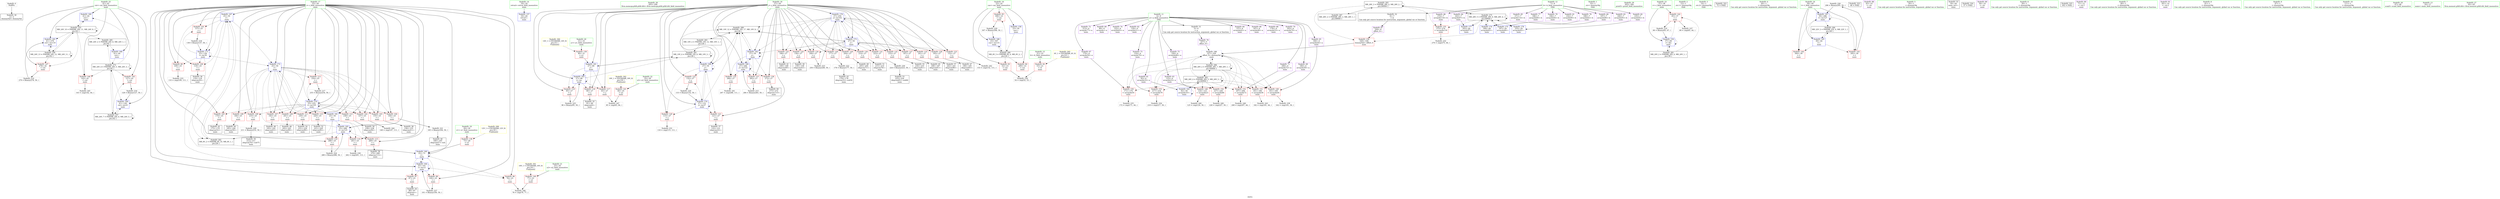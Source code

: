 digraph "SVFG" {
	label="SVFG";

	Node0x5625cf519aa0 [shape=record,color=grey,label="{NodeID: 0\nNullPtr}"];
	Node0x5625cf519aa0 -> Node0x5625cf51b220[style=solid];
	Node0x5625cf545cb0 [shape=record,color=blue,label="{NodeID: 180\n41\<--44\ncnt\<--\nmain\n}"];
	Node0x5625cf545cb0 -> Node0x5625cf556b40[style=dashed];
	Node0x5625cf53dc70 [shape=record,color=red,label="{NodeID: 97\n87\<--25\n\<--i\nmain\n}"];
	Node0x5625cf53dc70 -> Node0x5625cf519d70[style=solid];
	Node0x5625cf51a620 [shape=record,color=green,label="{NodeID: 14\n19\<--20\nretval\<--retval_field_insensitive\nmain\n}"];
	Node0x5625cf51a620 -> Node0x5625cf544a00[style=solid];
	Node0x5625cf51c0f0 [shape=record,color=red,label="{NodeID: 111\n230\<--25\n\<--i\nmain\n}"];
	Node0x5625cf51c0f0 -> Node0x5625cf53e620[style=solid];
	Node0x5625cf51b020 [shape=record,color=green,label="{NodeID: 28\n293\<--294\nllvm.memcpy.p0i8.p0i8.i64\<--llvm.memcpy.p0i8.p0i8.i64_field_insensitive\n}"];
	Node0x5625cf543000 [shape=record,color=red,label="{NodeID: 125\n168\<--27\n\<--j\nmain\n}"];
	Node0x5625cf543000 -> Node0x5625cf51a320[style=solid];
	Node0x5625cf51b7c0 [shape=record,color=black,label="{NodeID: 42\n175\<--174\nidxprom52\<--\nmain\n}"];
	Node0x5625cf549350 [shape=record,color=grey,label="{NodeID: 222\n178 = Binary(177, 50, )\n}"];
	Node0x5625cf549350 -> Node0x5625cf51b890[style=solid];
	Node0x5625cf543b60 [shape=record,color=red,label="{NodeID: 139\n80\<--31\n\<--y1\nmain\n}"];
	Node0x5625cf543b60 -> Node0x5625cf544d40[style=solid];
	Node0x5625cf53e7c0 [shape=record,color=black,label="{NodeID: 56\n239\<--238\nidxprom94\<--\nmain\n}"];
	Node0x5625cf54a850 [shape=record,color=grey,label="{NodeID: 236\n54 = cmp(52, 53, )\n}"];
	Node0x5625cf5446c0 [shape=record,color=red,label="{NodeID: 153\n217\<--216\n\<--arrayidx79\nmain\n}"];
	Node0x5625cf5446c0 -> Node0x5625cf54a550[style=solid];
	Node0x5625cf53f320 [shape=record,color=purple,label="{NodeID: 70\n203\<--4\narrayidx70\<--a\nmain\n}"];
	Node0x5625cf545220 [shape=record,color=blue,label="{NodeID: 167\n25\<--50\ni\<--\nmain\n}"];
	Node0x5625cf545220 -> Node0x5625cf53de10[style=dashed];
	Node0x5625cf545220 -> Node0x5625cf53dee0[style=dashed];
	Node0x5625cf545220 -> Node0x5625cf53dfb0[style=dashed];
	Node0x5625cf545220 -> Node0x5625cf545560[style=dashed];
	Node0x5625cf545220 -> Node0x5625cf545630[style=dashed];
	Node0x5625cf545220 -> Node0x5625cf55f640[style=dashed];
	Node0x5625cf53fe80 [shape=record,color=purple,label="{NodeID: 84\n243\<--7\narrayidx97\<--b\nmain\n}"];
	Node0x5625cf53fe80 -> Node0x5625cf545a40[style=solid];
	Node0x5625cf51a9c0 [shape=record,color=green,label="{NodeID: 1\n10\<--1\n.str\<--dummyObj\nGlob }"];
	Node0x5625cf545d80 [shape=record,color=blue,label="{NodeID: 181\n25\<--50\ni\<--\nmain\n}"];
	Node0x5625cf545d80 -> Node0x5625cf51c360[style=dashed];
	Node0x5625cf545d80 -> Node0x5625cf542860[style=dashed];
	Node0x5625cf545d80 -> Node0x5625cf5428f0[style=dashed];
	Node0x5625cf545d80 -> Node0x5625cf545630[style=dashed];
	Node0x5625cf545d80 -> Node0x5625cf5460c0[style=dashed];
	Node0x5625cf545d80 -> Node0x5625cf55f640[style=dashed];
	Node0x5625cf53dd40 [shape=record,color=red,label="{NodeID: 98\n100\<--25\n\<--i\nmain\n}"];
	Node0x5625cf53dd40 -> Node0x5625cf549ad0[style=solid];
	Node0x5625cf516350 [shape=record,color=green,label="{NodeID: 15\n21\<--22\ntt\<--tt_field_insensitive\nmain\n}"];
	Node0x5625cf516350 -> Node0x5625cf540500[style=solid];
	Node0x5625cf51c1c0 [shape=record,color=red,label="{NodeID: 112\n238\<--25\n\<--i\nmain\n}"];
	Node0x5625cf51c1c0 -> Node0x5625cf53e7c0[style=solid];
	Node0x5625cf51b120 [shape=record,color=green,label="{NodeID: 29\n303\<--304\nprintf\<--printf_field_insensitive\n}"];
	Node0x5625cf5430d0 [shape=record,color=red,label="{NodeID: 126\n177\<--27\n\<--j\nmain\n}"];
	Node0x5625cf5430d0 -> Node0x5625cf549350[style=solid];
	Node0x5625cf51b890 [shape=record,color=black,label="{NodeID: 43\n179\<--178\nidxprom55\<--sub54\nmain\n}"];
	Node0x5625cf5494d0 [shape=record,color=grey,label="{NodeID: 223\n250 = Binary(249, 50, )\n}"];
	Node0x5625cf5494d0 -> Node0x5625cf545b10[style=solid];
	Node0x5625cf543c30 [shape=record,color=red,label="{NodeID: 140\n77\<--33\n\<--x2\nmain\n}"];
	Node0x5625cf543c30 -> Node0x5625cf541a10[style=solid];
	Node0x5625cf53e890 [shape=record,color=black,label="{NodeID: 57\n242\<--241\nidxprom96\<--\nmain\n}"];
	Node0x5625cf54a9d0 [shape=record,color=grey,label="{NodeID: 237\n69 = cmp(65, 44, )\n}"];
	Node0x5625cf544790 [shape=record,color=red,label="{NodeID: 154\n227\<--226\n\<--arrayidx86\nmain\n}"];
	Node0x5625cf544790 -> Node0x5625cf541e90[style=solid];
	Node0x5625cf53f3f0 [shape=record,color=purple,label="{NodeID: 71\n206\<--4\narrayidx72\<--a\nmain\n}"];
	Node0x5625cf53f3f0 -> Node0x5625cf5445f0[style=solid];
	Node0x5625cf5452f0 [shape=record,color=blue,label="{NodeID: 168\n27\<--50\nj\<--\nmain\n}"];
	Node0x5625cf5452f0 -> Node0x5625cf542bf0[style=dashed];
	Node0x5625cf5452f0 -> Node0x5625cf542cc0[style=dashed];
	Node0x5625cf5452f0 -> Node0x5625cf542d90[style=dashed];
	Node0x5625cf5452f0 -> Node0x5625cf5452f0[style=dashed];
	Node0x5625cf5452f0 -> Node0x5625cf545490[style=dashed];
	Node0x5625cf5452f0 -> Node0x5625cf561940[style=dashed];
	Node0x5625cf53ff50 [shape=record,color=purple,label="{NodeID: 85\n271\<--7\narrayidx114\<--b\nmain\n}"];
	Node0x5625cf51aa50 [shape=record,color=green,label="{NodeID: 2\n12\<--1\n.str.1\<--dummyObj\nGlob }"];
	Node0x5625cf545e50 [shape=record,color=blue,label="{NodeID: 182\n27\<--50\nj\<--\nmain\n}"];
	Node0x5625cf545e50 -> Node0x5625cf543820[style=dashed];
	Node0x5625cf545e50 -> Node0x5625cf5438f0[style=dashed];
	Node0x5625cf545e50 -> Node0x5625cf5439c0[style=dashed];
	Node0x5625cf545e50 -> Node0x5625cf545e50[style=dashed];
	Node0x5625cf545e50 -> Node0x5625cf545ff0[style=dashed];
	Node0x5625cf545e50 -> Node0x5625cf561940[style=dashed];
	Node0x5625cf53de10 [shape=record,color=red,label="{NodeID: 99\n109\<--25\n\<--i\nmain\n}"];
	Node0x5625cf53de10 -> Node0x5625cf54a3d0[style=solid];
	Node0x5625cf516420 [shape=record,color=green,label="{NodeID: 16\n23\<--24\ncas\<--cas_field_insensitive\nmain\n}"];
	Node0x5625cf516420 -> Node0x5625cf5405d0[style=solid];
	Node0x5625cf516420 -> Node0x5625cf5406a0[style=solid];
	Node0x5625cf516420 -> Node0x5625cf540770[style=solid];
	Node0x5625cf516420 -> Node0x5625cf544ad0[style=solid];
	Node0x5625cf516420 -> Node0x5625cf546330[style=solid];
	Node0x5625cf51c290 [shape=record,color=red,label="{NodeID: 113\n254\<--25\n\<--i\nmain\n}"];
	Node0x5625cf51c290 -> Node0x5625cf548bd0[style=solid];
	Node0x5625cf51b220 [shape=record,color=black,label="{NodeID: 30\n2\<--3\ndummyVal\<--dummyVal\n}"];
	Node0x5625cf562d40 [shape=record,color=black,label="{NodeID: 293\nMR_28V_3 = PHI(MR_28V_4, MR_28V_2, )\npts\{90000 \}\n}"];
	Node0x5625cf562d40 -> Node0x5625cf544860[style=dashed];
	Node0x5625cf562d40 -> Node0x5625cf544930[style=dashed];
	Node0x5625cf562d40 -> Node0x5625cf55d340[style=dashed];
	Node0x5625cf562d40 -> Node0x5625cf560f40[style=dashed];
	Node0x5625cf562d40 -> Node0x5625cf562d40[style=dashed];
	Node0x5625cf5431a0 [shape=record,color=red,label="{NodeID: 127\n187\<--27\n\<--j\nmain\n}"];
	Node0x5625cf5431a0 -> Node0x5625cf51ba30[style=solid];
	Node0x5625cf51b960 [shape=record,color=black,label="{NodeID: 44\n185\<--184\nidxprom59\<--\nmain\n}"];
	Node0x5625cf549650 [shape=record,color=grey,label="{NodeID: 224\n289 = Binary(288, 50, )\n}"];
	Node0x5625cf549650 -> Node0x5625cf5460c0[style=solid];
	Node0x5625cf543d00 [shape=record,color=red,label="{NodeID: 141\n84\<--35\n\<--y2\nmain\n}"];
	Node0x5625cf543d00 -> Node0x5625cf541b90[style=solid];
	Node0x5625cf53e960 [shape=record,color=black,label="{NodeID: 58\n270\<--269\nidxprom113\<--\nmain\n}"];
	Node0x5625cf54ab50 [shape=record,color=grey,label="{NodeID: 238\n262 = cmp(261, 111, )\n}"];
	Node0x5625cf544860 [shape=record,color=red,label="{NodeID: 155\n275\<--274\n\<--arrayidx116\nmain\n}"];
	Node0x5625cf544860 -> Node0x5625cf54a250[style=solid];
	Node0x5625cf53f4c0 [shape=record,color=purple,label="{NodeID: 72\n213\<--4\narrayidx77\<--a\nmain\n}"];
	Node0x5625cf5453c0 [shape=record,color=blue,label="{NodeID: 169\n41\<--128\ncnt\<--inc25\nmain\n}"];
	Node0x5625cf5453c0 -> Node0x5625cf557540[style=dashed];
	Node0x5625cf540020 [shape=record,color=purple,label="{NodeID: 86\n274\<--7\narrayidx116\<--b\nmain\n}"];
	Node0x5625cf540020 -> Node0x5625cf544860[style=solid];
	Node0x5625cf53d860 [shape=record,color=green,label="{NodeID: 3\n14\<--1\n.str.2\<--dummyObj\nGlob }"];
	Node0x5625cf545f20 [shape=record,color=blue,label="{NodeID: 183\n41\<--279\ncnt\<--inc119\nmain\n}"];
	Node0x5625cf545f20 -> Node0x5625cf557040[style=dashed];
	Node0x5625cf53dee0 [shape=record,color=red,label="{NodeID: 100\n118\<--25\n\<--i\nmain\n}"];
	Node0x5625cf53dee0 -> Node0x5625cf519f10[style=solid];
	Node0x5625cf5164f0 [shape=record,color=green,label="{NodeID: 17\n25\<--26\ni\<--i_field_insensitive\nmain\n}"];
	Node0x5625cf5164f0 -> Node0x5625cf53dba0[style=solid];
	Node0x5625cf5164f0 -> Node0x5625cf53dc70[style=solid];
	Node0x5625cf5164f0 -> Node0x5625cf53dd40[style=solid];
	Node0x5625cf5164f0 -> Node0x5625cf53de10[style=solid];
	Node0x5625cf5164f0 -> Node0x5625cf53dee0[style=solid];
	Node0x5625cf5164f0 -> Node0x5625cf53dfb0[style=solid];
	Node0x5625cf5164f0 -> Node0x5625cf53e080[style=solid];
	Node0x5625cf5164f0 -> Node0x5625cf53e150[style=solid];
	Node0x5625cf5164f0 -> Node0x5625cf53e220[style=solid];
	Node0x5625cf5164f0 -> Node0x5625cf53e2f0[style=solid];
	Node0x5625cf5164f0 -> Node0x5625cf51bce0[style=solid];
	Node0x5625cf5164f0 -> Node0x5625cf51bdb0[style=solid];
	Node0x5625cf5164f0 -> Node0x5625cf51be80[style=solid];
	Node0x5625cf5164f0 -> Node0x5625cf51bf50[style=solid];
	Node0x5625cf5164f0 -> Node0x5625cf51c020[style=solid];
	Node0x5625cf5164f0 -> Node0x5625cf51c0f0[style=solid];
	Node0x5625cf5164f0 -> Node0x5625cf51c1c0[style=solid];
	Node0x5625cf5164f0 -> Node0x5625cf51c290[style=solid];
	Node0x5625cf5164f0 -> Node0x5625cf51c360[style=solid];
	Node0x5625cf5164f0 -> Node0x5625cf542860[style=solid];
	Node0x5625cf5164f0 -> Node0x5625cf5428f0[style=solid];
	Node0x5625cf5164f0 -> Node0x5625cf544c70[style=solid];
	Node0x5625cf5164f0 -> Node0x5625cf544fb0[style=solid];
	Node0x5625cf5164f0 -> Node0x5625cf545220[style=solid];
	Node0x5625cf5164f0 -> Node0x5625cf545560[style=solid];
	Node0x5625cf5164f0 -> Node0x5625cf545630[style=solid];
	Node0x5625cf5164f0 -> Node0x5625cf545be0[style=solid];
	Node0x5625cf5164f0 -> Node0x5625cf545d80[style=solid];
	Node0x5625cf5164f0 -> Node0x5625cf5460c0[style=solid];
	Node0x5625cf55ec40 [shape=record,color=black,label="{NodeID: 280\nMR_6V_3 = PHI(MR_6V_4, MR_6V_2, )\npts\{24 \}\n}"];
	Node0x5625cf55ec40 -> Node0x5625cf5405d0[style=dashed];
	Node0x5625cf55ec40 -> Node0x5625cf5406a0[style=dashed];
	Node0x5625cf55ec40 -> Node0x5625cf540770[style=dashed];
	Node0x5625cf55ec40 -> Node0x5625cf546330[style=dashed];
	Node0x5625cf51c360 [shape=record,color=red,label="{NodeID: 114\n261\<--25\n\<--i\nmain\n}"];
	Node0x5625cf51c360 -> Node0x5625cf54ab50[style=solid];
	Node0x5625cf51b320 [shape=record,color=black,label="{NodeID: 31\n5\<--4\n\<--a\nCan only get source location for instruction, argument, global var or function.}"];
	Node0x5625cf51b320 -> Node0x5625cf53f800[style=solid];
	Node0x5625cf543270 [shape=record,color=red,label="{NodeID: 128\n195\<--27\n\<--j\nmain\n}"];
	Node0x5625cf543270 -> Node0x5625cf51bbd0[style=solid];
	Node0x5625cf51ba30 [shape=record,color=black,label="{NodeID: 45\n188\<--187\nidxprom61\<--\nmain\n}"];
	Node0x5625cf5497d0 [shape=record,color=grey,label="{NodeID: 225\n96 = Binary(95, 50, )\n}"];
	Node0x5625cf5497d0 -> Node0x5625cf544ee0[style=solid];
	Node0x5625cf543dd0 [shape=record,color=red,label="{NodeID: 142\n65\<--37\n\<--r\nmain\n}"];
	Node0x5625cf543dd0 -> Node0x5625cf548ed0[style=solid];
	Node0x5625cf543dd0 -> Node0x5625cf54a9d0[style=solid];
	Node0x5625cf53ea30 [shape=record,color=black,label="{NodeID: 59\n273\<--272\nidxprom115\<--\nmain\n}"];
	Node0x5625cf574580 [shape=record,color=black,label="{NodeID: 322\n72 = PHI()\n}"];
	Node0x5625cf54acd0 [shape=record,color=grey,label="{NodeID: 239\n162 = cmp(161, 50, )\n}"];
	Node0x5625cf544930 [shape=record,color=red,label="{NodeID: 156\n329\<--328\ndummyVal\<--offset_0\nmain\n}"];
	Node0x5625cf544930 -> Node0x5625cf546190[style=solid];
	Node0x5625cf53f590 [shape=record,color=purple,label="{NodeID: 73\n216\<--4\narrayidx79\<--a\nmain\n}"];
	Node0x5625cf53f590 -> Node0x5625cf5446c0[style=solid];
	Node0x5625cf545490 [shape=record,color=blue,label="{NodeID: 170\n27\<--133\nj\<--inc27\nmain\n}"];
	Node0x5625cf545490 -> Node0x5625cf542bf0[style=dashed];
	Node0x5625cf545490 -> Node0x5625cf542cc0[style=dashed];
	Node0x5625cf545490 -> Node0x5625cf542d90[style=dashed];
	Node0x5625cf545490 -> Node0x5625cf5452f0[style=dashed];
	Node0x5625cf545490 -> Node0x5625cf545490[style=dashed];
	Node0x5625cf545490 -> Node0x5625cf561940[style=dashed];
	Node0x5625cf5400f0 [shape=record,color=purple,label="{NodeID: 87\n328\<--8\noffset_0\<--\n}"];
	Node0x5625cf5400f0 -> Node0x5625cf544930[style=solid];
	Node0x5625cf53d8f0 [shape=record,color=green,label="{NodeID: 4\n44\<--1\n\<--dummyObj\nCan only get source location for instruction, argument, global var or function.}"];
	Node0x5625cf545ff0 [shape=record,color=blue,label="{NodeID: 184\n27\<--284\nj\<--inc122\nmain\n}"];
	Node0x5625cf545ff0 -> Node0x5625cf543820[style=dashed];
	Node0x5625cf545ff0 -> Node0x5625cf5438f0[style=dashed];
	Node0x5625cf545ff0 -> Node0x5625cf5439c0[style=dashed];
	Node0x5625cf545ff0 -> Node0x5625cf545e50[style=dashed];
	Node0x5625cf545ff0 -> Node0x5625cf545ff0[style=dashed];
	Node0x5625cf545ff0 -> Node0x5625cf561940[style=dashed];
	Node0x5625cf53dfb0 [shape=record,color=red,label="{NodeID: 101\n137\<--25\n\<--i\nmain\n}"];
	Node0x5625cf53dfb0 -> Node0x5625cf548d50[style=solid];
	Node0x5625cf519320 [shape=record,color=green,label="{NodeID: 18\n27\<--28\nj\<--j_field_insensitive\nmain\n}"];
	Node0x5625cf519320 -> Node0x5625cf542980[style=solid];
	Node0x5625cf519320 -> Node0x5625cf542a50[style=solid];
	Node0x5625cf519320 -> Node0x5625cf542b20[style=solid];
	Node0x5625cf519320 -> Node0x5625cf542bf0[style=solid];
	Node0x5625cf519320 -> Node0x5625cf542cc0[style=solid];
	Node0x5625cf519320 -> Node0x5625cf542d90[style=solid];
	Node0x5625cf519320 -> Node0x5625cf542e60[style=solid];
	Node0x5625cf519320 -> Node0x5625cf542f30[style=solid];
	Node0x5625cf519320 -> Node0x5625cf543000[style=solid];
	Node0x5625cf519320 -> Node0x5625cf5430d0[style=solid];
	Node0x5625cf519320 -> Node0x5625cf5431a0[style=solid];
	Node0x5625cf519320 -> Node0x5625cf543270[style=solid];
	Node0x5625cf519320 -> Node0x5625cf543340[style=solid];
	Node0x5625cf519320 -> Node0x5625cf543410[style=solid];
	Node0x5625cf519320 -> Node0x5625cf5434e0[style=solid];
	Node0x5625cf519320 -> Node0x5625cf5435b0[style=solid];
	Node0x5625cf519320 -> Node0x5625cf543680[style=solid];
	Node0x5625cf519320 -> Node0x5625cf543750[style=solid];
	Node0x5625cf519320 -> Node0x5625cf543820[style=solid];
	Node0x5625cf519320 -> Node0x5625cf5438f0[style=solid];
	Node0x5625cf519320 -> Node0x5625cf5439c0[style=solid];
	Node0x5625cf519320 -> Node0x5625cf544d40[style=solid];
	Node0x5625cf519320 -> Node0x5625cf544ee0[style=solid];
	Node0x5625cf519320 -> Node0x5625cf5452f0[style=solid];
	Node0x5625cf519320 -> Node0x5625cf545490[style=solid];
	Node0x5625cf519320 -> Node0x5625cf545700[style=solid];
	Node0x5625cf519320 -> Node0x5625cf545b10[style=solid];
	Node0x5625cf519320 -> Node0x5625cf545e50[style=solid];
	Node0x5625cf519320 -> Node0x5625cf545ff0[style=solid];
	Node0x5625cf55f140 [shape=record,color=black,label="{NodeID: 281\nMR_20V_2 = PHI(MR_20V_4, MR_20V_1, )\npts\{38 \}\n}"];
	Node0x5625cf55f140 -> Node0x5625cf543dd0[style=dashed];
	Node0x5625cf55f140 -> Node0x5625cf544ba0[style=dashed];
	Node0x5625cf542860 [shape=record,color=red,label="{NodeID: 115\n269\<--25\n\<--i\nmain\n}"];
	Node0x5625cf542860 -> Node0x5625cf53e960[style=solid];
	Node0x5625cf519ba0 [shape=record,color=black,label="{NodeID: 32\n8\<--7\n\<--b\nCan only get source location for instruction, argument, global var or function.}"];
	Node0x5625cf519ba0 -> Node0x5625cf5400f0[style=solid];
	Node0x5625cf563d60 [shape=record,color=yellow,style=double,label="{NodeID: 295\n4V_1 = ENCHI(MR_4V_0)\npts\{22 \}\nFun[main]}"];
	Node0x5625cf563d60 -> Node0x5625cf540500[style=dashed];
	Node0x5625cf543340 [shape=record,color=red,label="{NodeID: 129\n204\<--27\n\<--j\nmain\n}"];
	Node0x5625cf543340 -> Node0x5625cf51c580[style=solid];
	Node0x5625cf51bb00 [shape=record,color=black,label="{NodeID: 46\n193\<--192\nidxprom63\<--\nmain\n}"];
	Node0x5625cf549950 [shape=record,color=grey,label="{NodeID: 226\n296 = Binary(295, 50, )\n}"];
	Node0x5625cf549950 -> Node0x5625cf546260[style=solid];
	Node0x5625cf543ea0 [shape=record,color=red,label="{NodeID: 143\n295\<--39\n\<--t\nmain\n}"];
	Node0x5625cf543ea0 -> Node0x5625cf549950[style=solid];
	Node0x5625cf53eb00 [shape=record,color=purple,label="{NodeID: 60\n89\<--4\narrayidx\<--a\nmain\n}"];
	Node0x5625cf573f70 [shape=record,color=black,label="{NodeID: 323\n46 = PHI()\n}"];
	Node0x5625cf54ae50 [shape=record,color=grey,label="{NodeID: 240\n125 = cmp(124, 50, )\n}"];
	Node0x5625cf544a00 [shape=record,color=blue,label="{NodeID: 157\n19\<--44\nretval\<--\nmain\n}"];
	Node0x5625cf53f660 [shape=record,color=purple,label="{NodeID: 74\n222\<--4\narrayidx83\<--a\nmain\n}"];
	Node0x5625cf545560 [shape=record,color=blue,label="{NodeID: 171\n25\<--138\ni\<--inc30\nmain\n}"];
	Node0x5625cf545560 -> Node0x5625cf53de10[style=dashed];
	Node0x5625cf545560 -> Node0x5625cf53dee0[style=dashed];
	Node0x5625cf545560 -> Node0x5625cf53dfb0[style=dashed];
	Node0x5625cf545560 -> Node0x5625cf545560[style=dashed];
	Node0x5625cf545560 -> Node0x5625cf545630[style=dashed];
	Node0x5625cf545560 -> Node0x5625cf55f640[style=dashed];
	Node0x5625cf5401c0 [shape=record,color=purple,label="{NodeID: 88\n45\<--10\n\<--.str\nmain\n}"];
	Node0x5625cf519120 [shape=record,color=green,label="{NodeID: 5\n50\<--1\n\<--dummyObj\nCan only get source location for instruction, argument, global var or function.}"];
	Node0x5625cf5460c0 [shape=record,color=blue,label="{NodeID: 185\n25\<--289\ni\<--inc125\nmain\n}"];
	Node0x5625cf5460c0 -> Node0x5625cf51c360[style=dashed];
	Node0x5625cf5460c0 -> Node0x5625cf542860[style=dashed];
	Node0x5625cf5460c0 -> Node0x5625cf5428f0[style=dashed];
	Node0x5625cf5460c0 -> Node0x5625cf545630[style=dashed];
	Node0x5625cf5460c0 -> Node0x5625cf5460c0[style=dashed];
	Node0x5625cf5460c0 -> Node0x5625cf55f640[style=dashed];
	Node0x5625cf53e080 [shape=record,color=red,label="{NodeID: 102\n147\<--25\n\<--i\nmain\n}"];
	Node0x5625cf53e080 -> Node0x5625cf54b450[style=solid];
	Node0x5625cf5193f0 [shape=record,color=green,label="{NodeID: 19\n29\<--30\nx1\<--x1_field_insensitive\nmain\n}"];
	Node0x5625cf5193f0 -> Node0x5625cf543a90[style=solid];
	Node0x5625cf55f640 [shape=record,color=black,label="{NodeID: 282\nMR_8V_2 = PHI(MR_8V_10, MR_8V_1, )\npts\{26 \}\n}"];
	Node0x5625cf55f640 -> Node0x5625cf544c70[style=dashed];
	Node0x5625cf55f640 -> Node0x5625cf545220[style=dashed];
	Node0x5625cf5428f0 [shape=record,color=red,label="{NodeID: 116\n288\<--25\n\<--i\nmain\n}"];
	Node0x5625cf5428f0 -> Node0x5625cf549650[style=solid];
	Node0x5625cf519ca0 [shape=record,color=black,label="{NodeID: 33\n18\<--44\nmain_ret\<--\nmain\n}"];
	Node0x5625cf543410 [shape=record,color=red,label="{NodeID: 130\n214\<--27\n\<--j\nmain\n}"];
	Node0x5625cf543410 -> Node0x5625cf53e3b0[style=solid];
	Node0x5625cf51bbd0 [shape=record,color=black,label="{NodeID: 47\n196\<--195\nidxprom65\<--\nmain\n}"];
	Node0x5625cf549ad0 [shape=record,color=grey,label="{NodeID: 227\n101 = Binary(100, 50, )\n}"];
	Node0x5625cf549ad0 -> Node0x5625cf544fb0[style=solid];
	Node0x5625cf543f70 [shape=record,color=red,label="{NodeID: 144\n300\<--39\n\<--t\nmain\n}"];
	Node0x5625cf53ebd0 [shape=record,color=purple,label="{NodeID: 61\n92\<--4\narrayidx10\<--a\nmain\n}"];
	Node0x5625cf53ebd0 -> Node0x5625cf544e10[style=solid];
	Node0x5625cf574070 [shape=record,color=black,label="{NodeID: 324\n57 = PHI()\n}"];
	Node0x5625cf54afd0 [shape=record,color=grey,label="{NodeID: 241\n267 = cmp(266, 111, )\n}"];
	Node0x5625cf544ad0 [shape=record,color=blue,label="{NodeID: 158\n23\<--50\ncas\<--\nmain\n}"];
	Node0x5625cf544ad0 -> Node0x5625cf55ec40[style=dashed];
	Node0x5625cf53f730 [shape=record,color=purple,label="{NodeID: 75\n226\<--4\narrayidx86\<--a\nmain\n}"];
	Node0x5625cf53f730 -> Node0x5625cf544790[style=solid];
	Node0x5625cf556b40 [shape=record,color=black,label="{NodeID: 255\nMR_24V_10 = PHI(MR_24V_11, MR_24V_9, )\npts\{42 \}\n}"];
	Node0x5625cf556b40 -> Node0x5625cf544110[style=dashed];
	Node0x5625cf556b40 -> Node0x5625cf5441e0[style=dashed];
	Node0x5625cf556b40 -> Node0x5625cf545cb0[style=dashed];
	Node0x5625cf556b40 -> Node0x5625cf545f20[style=dashed];
	Node0x5625cf556b40 -> Node0x5625cf556b40[style=dashed];
	Node0x5625cf556b40 -> Node0x5625cf557040[style=dashed];
	Node0x5625cf556b40 -> Node0x5625cf560540[style=dashed];
	Node0x5625cf545630 [shape=record,color=blue,label="{NodeID: 172\n25\<--50\ni\<--\nmain\n}"];
	Node0x5625cf545630 -> Node0x5625cf53e080[style=dashed];
	Node0x5625cf545630 -> Node0x5625cf53e150[style=dashed];
	Node0x5625cf545630 -> Node0x5625cf53e220[style=dashed];
	Node0x5625cf545630 -> Node0x5625cf53e2f0[style=dashed];
	Node0x5625cf545630 -> Node0x5625cf51bce0[style=dashed];
	Node0x5625cf545630 -> Node0x5625cf51bdb0[style=dashed];
	Node0x5625cf545630 -> Node0x5625cf51be80[style=dashed];
	Node0x5625cf545630 -> Node0x5625cf51bf50[style=dashed];
	Node0x5625cf545630 -> Node0x5625cf51c020[style=dashed];
	Node0x5625cf545630 -> Node0x5625cf51c0f0[style=dashed];
	Node0x5625cf545630 -> Node0x5625cf51c1c0[style=dashed];
	Node0x5625cf545630 -> Node0x5625cf51c290[style=dashed];
	Node0x5625cf545630 -> Node0x5625cf545be0[style=dashed];
	Node0x5625cf545630 -> Node0x5625cf545d80[style=dashed];
	Node0x5625cf540290 [shape=record,color=purple,label="{NodeID: 89\n56\<--10\n\<--.str\nmain\n}"];
	Node0x5625cf5191b0 [shape=record,color=green,label="{NodeID: 6\n59\<--1\n\<--dummyObj\nCan only get source location for instruction, argument, global var or function.}"];
	Node0x5625cf546190 [shape=record,color=blue, style = dotted,label="{NodeID: 186\n327\<--329\noffset_0\<--dummyVal\nmain\n}"];
	Node0x5625cf546190 -> Node0x5625cf544380[style=dashed];
	Node0x5625cf546190 -> Node0x5625cf544450[style=dashed];
	Node0x5625cf546190 -> Node0x5625cf544520[style=dashed];
	Node0x5625cf546190 -> Node0x5625cf5445f0[style=dashed];
	Node0x5625cf546190 -> Node0x5625cf5446c0[style=dashed];
	Node0x5625cf546190 -> Node0x5625cf544790[style=dashed];
	Node0x5625cf546190 -> Node0x5625cf546190[style=dashed];
	Node0x5625cf546190 -> Node0x5625cf560a40[style=dashed];
	Node0x5625cf53e150 [shape=record,color=red,label="{NodeID: 103\n155\<--25\n\<--i\nmain\n}"];
	Node0x5625cf53e150 -> Node0x5625cf51a0b0[style=solid];
	Node0x5625cf5194c0 [shape=record,color=green,label="{NodeID: 20\n31\<--32\ny1\<--y1_field_insensitive\nmain\n}"];
	Node0x5625cf5194c0 -> Node0x5625cf543b60[style=solid];
	Node0x5625cf55fb40 [shape=record,color=black,label="{NodeID: 283\nMR_10V_2 = PHI(MR_10V_12, MR_10V_1, )\npts\{28 \}\n}"];
	Node0x5625cf55fb40 -> Node0x5625cf5452f0[style=dashed];
	Node0x5625cf55fb40 -> Node0x5625cf558940[style=dashed];
	Node0x5625cf55fb40 -> Node0x5625cf561940[style=dashed];
	Node0x5625cf542980 [shape=record,color=red,label="{NodeID: 117\n83\<--27\n\<--j\nmain\n}"];
	Node0x5625cf542980 -> Node0x5625cf541b90[style=solid];
	Node0x5625cf519d70 [shape=record,color=black,label="{NodeID: 34\n88\<--87\nidxprom\<--\nmain\n}"];
	Node0x5625cf548790 [shape=record,color=grey,label="{NodeID: 214\n279 = Binary(278, 50, )\n}"];
	Node0x5625cf548790 -> Node0x5625cf545f20[style=solid];
	Node0x5625cf5434e0 [shape=record,color=red,label="{NodeID: 131\n223\<--27\n\<--j\nmain\n}"];
	Node0x5625cf5434e0 -> Node0x5625cf549f50[style=solid];
	Node0x5625cf51c4b0 [shape=record,color=black,label="{NodeID: 48\n202\<--201\nidxprom69\<--\nmain\n}"];
	Node0x5625cf549c50 [shape=record,color=grey,label="{NodeID: 228\n211 = Binary(210, 50, )\n}"];
	Node0x5625cf549c50 -> Node0x5625cf51c650[style=solid];
	Node0x5625cf544040 [shape=record,color=red,label="{NodeID: 145\n127\<--41\n\<--cnt\nmain\n}"];
	Node0x5625cf544040 -> Node0x5625cf548a50[style=solid];
	Node0x5625cf53eca0 [shape=record,color=purple,label="{NodeID: 62\n120\<--4\narrayidx21\<--a\nmain\n}"];
	Node0x5625cf574200 [shape=record,color=black,label="{NodeID: 325\n302 = PHI()\n}"];
	Node0x5625cf54b150 [shape=record,color=grey,label="{NodeID: 242\n153 = cmp(152, 111, )\n}"];
	Node0x5625cf544ba0 [shape=record,color=blue,label="{NodeID: 159\n37\<--66\nr\<--dec\nmain\n}"];
	Node0x5625cf544ba0 -> Node0x5625cf543dd0[style=dashed];
	Node0x5625cf544ba0 -> Node0x5625cf544ba0[style=dashed];
	Node0x5625cf544ba0 -> Node0x5625cf55f140[style=dashed];
	Node0x5625cf53f800 [shape=record,color=purple,label="{NodeID: 76\n327\<--5\noffset_0\<--\n}"];
	Node0x5625cf53f800 -> Node0x5625cf546190[style=solid];
	Node0x5625cf557040 [shape=record,color=black,label="{NodeID: 256\nMR_24V_13 = PHI(MR_24V_12, MR_24V_11, )\npts\{42 \}\n}"];
	Node0x5625cf557040 -> Node0x5625cf5441e0[style=dashed];
	Node0x5625cf557040 -> Node0x5625cf545f20[style=dashed];
	Node0x5625cf557040 -> Node0x5625cf556b40[style=dashed];
	Node0x5625cf557040 -> Node0x5625cf557040[style=dashed];
	Node0x5625cf545700 [shape=record,color=blue,label="{NodeID: 173\n27\<--50\nj\<--\nmain\n}"];
	Node0x5625cf545700 -> Node0x5625cf542e60[style=dashed];
	Node0x5625cf545700 -> Node0x5625cf542f30[style=dashed];
	Node0x5625cf545700 -> Node0x5625cf543000[style=dashed];
	Node0x5625cf545700 -> Node0x5625cf5430d0[style=dashed];
	Node0x5625cf545700 -> Node0x5625cf5431a0[style=dashed];
	Node0x5625cf545700 -> Node0x5625cf543270[style=dashed];
	Node0x5625cf545700 -> Node0x5625cf543340[style=dashed];
	Node0x5625cf545700 -> Node0x5625cf543410[style=dashed];
	Node0x5625cf545700 -> Node0x5625cf5434e0[style=dashed];
	Node0x5625cf545700 -> Node0x5625cf5435b0[style=dashed];
	Node0x5625cf545700 -> Node0x5625cf543680[style=dashed];
	Node0x5625cf545700 -> Node0x5625cf543750[style=dashed];
	Node0x5625cf545700 -> Node0x5625cf545700[style=dashed];
	Node0x5625cf545700 -> Node0x5625cf545b10[style=dashed];
	Node0x5625cf545700 -> Node0x5625cf545e50[style=dashed];
	Node0x5625cf545700 -> Node0x5625cf561940[style=dashed];
	Node0x5625cf540360 [shape=record,color=purple,label="{NodeID: 90\n71\<--12\n\<--.str.1\nmain\n}"];
	Node0x5625cf519240 [shape=record,color=green,label="{NodeID: 7\n60\<--1\n\<--dummyObj\nCan only get source location for instruction, argument, global var or function.}"];
	Node0x5625cf546260 [shape=record,color=blue,label="{NodeID: 187\n39\<--296\nt\<--inc127\nmain\n}"];
	Node0x5625cf546260 -> Node0x5625cf543ea0[style=dashed];
	Node0x5625cf546260 -> Node0x5625cf543f70[style=dashed];
	Node0x5625cf546260 -> Node0x5625cf546260[style=dashed];
	Node0x5625cf546260 -> Node0x5625cf560040[style=dashed];
	Node0x5625cf53e220 [shape=record,color=red,label="{NodeID: 104\n164\<--25\n\<--i\nmain\n}"];
	Node0x5625cf53e220 -> Node0x5625cf5491d0[style=solid];
	Node0x5625cf519590 [shape=record,color=green,label="{NodeID: 21\n33\<--34\nx2\<--x2_field_insensitive\nmain\n}"];
	Node0x5625cf519590 -> Node0x5625cf543c30[style=solid];
	Node0x5625cf560040 [shape=record,color=black,label="{NodeID: 284\nMR_22V_2 = PHI(MR_22V_4, MR_22V_1, )\npts\{40 \}\n}"];
	Node0x5625cf560040 -> Node0x5625cf545080[style=dashed];
	Node0x5625cf542a50 [shape=record,color=red,label="{NodeID: 118\n90\<--27\n\<--j\nmain\n}"];
	Node0x5625cf542a50 -> Node0x5625cf519e40[style=solid];
	Node0x5625cf519e40 [shape=record,color=black,label="{NodeID: 35\n91\<--90\nidxprom9\<--\nmain\n}"];
	Node0x5625cf5488d0 [shape=record,color=grey,label="{NodeID: 215\n284 = Binary(283, 50, )\n}"];
	Node0x5625cf5488d0 -> Node0x5625cf545ff0[style=solid];
	Node0x5625cf5435b0 [shape=record,color=red,label="{NodeID: 132\n233\<--27\n\<--j\nmain\n}"];
	Node0x5625cf5435b0 -> Node0x5625cf53e6f0[style=solid];
	Node0x5625cf51c580 [shape=record,color=black,label="{NodeID: 49\n205\<--204\nidxprom71\<--\nmain\n}"];
	Node0x5625cf549dd0 [shape=record,color=grey,label="{NodeID: 229\n307 = Binary(306, 50, )\n}"];
	Node0x5625cf549dd0 -> Node0x5625cf546330[style=solid];
	Node0x5625cf544110 [shape=record,color=red,label="{NodeID: 146\n142\<--41\n\<--cnt\nmain\n}"];
	Node0x5625cf544110 -> Node0x5625cf541890[style=solid];
	Node0x5625cf53ed70 [shape=record,color=purple,label="{NodeID: 63\n123\<--4\narrayidx23\<--a\nmain\n}"];
	Node0x5625cf53ed70 -> Node0x5625cf5442b0[style=solid];
	Node0x5625cf54b2d0 [shape=record,color=grey,label="{NodeID: 243\n182 = cmp(181, 44, )\n}"];
	Node0x5625cf544c70 [shape=record,color=blue,label="{NodeID: 160\n25\<--73\ni\<--\nmain\n}"];
	Node0x5625cf544c70 -> Node0x5625cf53dba0[style=dashed];
	Node0x5625cf544c70 -> Node0x5625cf53dc70[style=dashed];
	Node0x5625cf544c70 -> Node0x5625cf53dd40[style=dashed];
	Node0x5625cf544c70 -> Node0x5625cf544c70[style=dashed];
	Node0x5625cf544c70 -> Node0x5625cf544fb0[style=dashed];
	Node0x5625cf544c70 -> Node0x5625cf545220[style=dashed];
	Node0x5625cf53f8d0 [shape=record,color=purple,label="{NodeID: 77\n186\<--7\narrayidx60\<--b\nmain\n}"];
	Node0x5625cf557540 [shape=record,color=black,label="{NodeID: 257\nMR_24V_7 = PHI(MR_24V_6, MR_24V_5, )\npts\{42 \}\n}"];
	Node0x5625cf557540 -> Node0x5625cf544040[style=dashed];
	Node0x5625cf557540 -> Node0x5625cf5453c0[style=dashed];
	Node0x5625cf557540 -> Node0x5625cf557540[style=dashed];
	Node0x5625cf557540 -> Node0x5625cf55c940[style=dashed];
	Node0x5625cf5457d0 [shape=record,color=blue,label="{NodeID: 174\n189\<--44\narrayidx62\<--\nmain\n}"];
	Node0x5625cf5457d0 -> Node0x5625cf55d340[style=dashed];
	Node0x5625cf540430 [shape=record,color=purple,label="{NodeID: 91\n301\<--14\n\<--.str.2\nmain\n}"];
	Node0x5625cf51a780 [shape=record,color=green,label="{NodeID: 8\n61\<--1\n\<--dummyObj\nCan only get source location for instruction, argument, global var or function.}"];
	Node0x5625cf546330 [shape=record,color=blue,label="{NodeID: 188\n23\<--307\ncas\<--inc131\nmain\n}"];
	Node0x5625cf546330 -> Node0x5625cf55ec40[style=dashed];
	Node0x5625cf53e2f0 [shape=record,color=red,label="{NodeID: 105\n174\<--25\n\<--i\nmain\n}"];
	Node0x5625cf53e2f0 -> Node0x5625cf51b7c0[style=solid];
	Node0x5625cf519660 [shape=record,color=green,label="{NodeID: 22\n35\<--36\ny2\<--y2_field_insensitive\nmain\n}"];
	Node0x5625cf519660 -> Node0x5625cf543d00[style=solid];
	Node0x5625cf560540 [shape=record,color=black,label="{NodeID: 285\nMR_24V_2 = PHI(MR_24V_8, MR_24V_1, )\npts\{42 \}\n}"];
	Node0x5625cf560540 -> Node0x5625cf545150[style=dashed];
	Node0x5625cf542b20 [shape=record,color=red,label="{NodeID: 119\n95\<--27\n\<--j\nmain\n}"];
	Node0x5625cf542b20 -> Node0x5625cf5497d0[style=solid];
	Node0x5625cf519f10 [shape=record,color=black,label="{NodeID: 36\n119\<--118\nidxprom20\<--\nmain\n}"];
	Node0x5625cf5640e0 [shape=record,color=yellow,style=double,label="{NodeID: 299\n12V_1 = ENCHI(MR_12V_0)\npts\{30 \}\nFun[main]}"];
	Node0x5625cf5640e0 -> Node0x5625cf543a90[style=dashed];
	Node0x5625cf548a50 [shape=record,color=grey,label="{NodeID: 216\n128 = Binary(127, 50, )\n}"];
	Node0x5625cf548a50 -> Node0x5625cf5453c0[style=solid];
	Node0x5625cf543680 [shape=record,color=red,label="{NodeID: 133\n241\<--27\n\<--j\nmain\n}"];
	Node0x5625cf543680 -> Node0x5625cf53e890[style=solid];
	Node0x5625cf51c650 [shape=record,color=black,label="{NodeID: 50\n212\<--211\nidxprom76\<--sub75\nmain\n}"];
	Node0x5625cf549f50 [shape=record,color=grey,label="{NodeID: 230\n224 = Binary(223, 50, )\n}"];
	Node0x5625cf549f50 -> Node0x5625cf53e550[style=solid];
	Node0x5625cf5441e0 [shape=record,color=red,label="{NodeID: 147\n278\<--41\n\<--cnt\nmain\n}"];
	Node0x5625cf5441e0 -> Node0x5625cf548790[style=solid];
	Node0x5625cf53ee40 [shape=record,color=purple,label="{NodeID: 64\n157\<--4\narrayidx42\<--a\nmain\n}"];
	Node0x5625cf54b450 [shape=record,color=grey,label="{NodeID: 244\n148 = cmp(147, 111, )\n}"];
	Node0x5625cf544d40 [shape=record,color=blue,label="{NodeID: 161\n27\<--80\nj\<--\nmain\n}"];
	Node0x5625cf544d40 -> Node0x5625cf542980[style=dashed];
	Node0x5625cf544d40 -> Node0x5625cf542a50[style=dashed];
	Node0x5625cf544d40 -> Node0x5625cf542b20[style=dashed];
	Node0x5625cf544d40 -> Node0x5625cf544ee0[style=dashed];
	Node0x5625cf544d40 -> Node0x5625cf558940[style=dashed];
	Node0x5625cf53f9a0 [shape=record,color=purple,label="{NodeID: 78\n189\<--7\narrayidx62\<--b\nmain\n}"];
	Node0x5625cf53f9a0 -> Node0x5625cf5457d0[style=solid];
	Node0x5625cf5458a0 [shape=record,color=blue,label="{NodeID: 175\n197\<--50\narrayidx66\<--\nmain\n}"];
	Node0x5625cf5458a0 -> Node0x5625cf55d340[style=dashed];
	Node0x5625cf540500 [shape=record,color=red,label="{NodeID: 92\n53\<--21\n\<--tt\nmain\n}"];
	Node0x5625cf540500 -> Node0x5625cf54a850[style=solid];
	Node0x5625cf51a810 [shape=record,color=green,label="{NodeID: 9\n67\<--1\n\<--dummyObj\nCan only get source location for instruction, argument, global var or function.}"];
	Node0x5625cf51bce0 [shape=record,color=red,label="{NodeID: 106\n184\<--25\n\<--i\nmain\n}"];
	Node0x5625cf51bce0 -> Node0x5625cf51b960[style=solid];
	Node0x5625cf51c740 [shape=record,color=green,label="{NodeID: 23\n37\<--38\nr\<--r_field_insensitive\nmain\n}"];
	Node0x5625cf51c740 -> Node0x5625cf543dd0[style=solid];
	Node0x5625cf51c740 -> Node0x5625cf544ba0[style=solid];
	Node0x5625cf560a40 [shape=record,color=black,label="{NodeID: 286\nMR_26V_2 = PHI(MR_26V_7, MR_26V_1, )\npts\{60000 \}\n}"];
	Node0x5625cf560a40 -> Node0x5625cf5442b0[style=dashed];
	Node0x5625cf560a40 -> Node0x5625cf544380[style=dashed];
	Node0x5625cf560a40 -> Node0x5625cf544450[style=dashed];
	Node0x5625cf560a40 -> Node0x5625cf544520[style=dashed];
	Node0x5625cf560a40 -> Node0x5625cf5445f0[style=dashed];
	Node0x5625cf560a40 -> Node0x5625cf5446c0[style=dashed];
	Node0x5625cf560a40 -> Node0x5625cf544790[style=dashed];
	Node0x5625cf560a40 -> Node0x5625cf546190[style=dashed];
	Node0x5625cf560a40 -> Node0x5625cf558e40[style=dashed];
	Node0x5625cf560a40 -> Node0x5625cf560a40[style=dashed];
	Node0x5625cf542bf0 [shape=record,color=red,label="{NodeID: 120\n115\<--27\n\<--j\nmain\n}"];
	Node0x5625cf542bf0 -> Node0x5625cf54a0d0[style=solid];
	Node0x5625cf519fe0 [shape=record,color=black,label="{NodeID: 37\n122\<--121\nidxprom22\<--\nmain\n}"];
	Node0x5625cf5641c0 [shape=record,color=yellow,style=double,label="{NodeID: 300\n14V_1 = ENCHI(MR_14V_0)\npts\{32 \}\nFun[main]}"];
	Node0x5625cf5641c0 -> Node0x5625cf543b60[style=dashed];
	Node0x5625cf548bd0 [shape=record,color=grey,label="{NodeID: 217\n255 = Binary(254, 50, )\n}"];
	Node0x5625cf548bd0 -> Node0x5625cf545be0[style=solid];
	Node0x5625cf543750 [shape=record,color=red,label="{NodeID: 134\n249\<--27\n\<--j\nmain\n}"];
	Node0x5625cf543750 -> Node0x5625cf5494d0[style=solid];
	Node0x5625cf53e3b0 [shape=record,color=black,label="{NodeID: 51\n215\<--214\nidxprom78\<--\nmain\n}"];
	Node0x5625cf54a0d0 [shape=record,color=grey,label="{NodeID: 231\n116 = cmp(115, 111, )\n}"];
	Node0x5625cf5442b0 [shape=record,color=red,label="{NodeID: 148\n124\<--123\n\<--arrayidx23\nmain\n}"];
	Node0x5625cf5442b0 -> Node0x5625cf54ae50[style=solid];
	Node0x5625cf53ef10 [shape=record,color=purple,label="{NodeID: 65\n160\<--4\narrayidx44\<--a\nmain\n}"];
	Node0x5625cf53ef10 -> Node0x5625cf544380[style=solid];
	Node0x5625cf541890 [shape=record,color=grey,label="{NodeID: 245\n143 = cmp(142, 44, )\n}"];
	Node0x5625cf544e10 [shape=record,color=blue,label="{NodeID: 162\n92\<--50\narrayidx10\<--\nmain\n}"];
	Node0x5625cf544e10 -> Node0x5625cf544e10[style=dashed];
	Node0x5625cf544e10 -> Node0x5625cf558e40[style=dashed];
	Node0x5625cf53fa70 [shape=record,color=purple,label="{NodeID: 79\n194\<--7\narrayidx64\<--b\nmain\n}"];
	Node0x5625cf545970 [shape=record,color=blue,label="{NodeID: 176\n235\<--50\narrayidx92\<--\nmain\n}"];
	Node0x5625cf545970 -> Node0x5625cf55d340[style=dashed];
	Node0x5625cf5405d0 [shape=record,color=red,label="{NodeID: 93\n52\<--23\n\<--cas\nmain\n}"];
	Node0x5625cf5405d0 -> Node0x5625cf54a850[style=solid];
	Node0x5625cf516a00 [shape=record,color=green,label="{NodeID: 10\n111\<--1\n\<--dummyObj\nCan only get source location for instruction, argument, global var or function.}"];
	Node0x5625cf55c940 [shape=record,color=black,label="{NodeID: 273\nMR_24V_4 = PHI(MR_24V_5, MR_24V_3, )\npts\{42 \}\n}"];
	Node0x5625cf55c940 -> Node0x5625cf544040[style=dashed];
	Node0x5625cf55c940 -> Node0x5625cf544110[style=dashed];
	Node0x5625cf55c940 -> Node0x5625cf5453c0[style=dashed];
	Node0x5625cf55c940 -> Node0x5625cf545cb0[style=dashed];
	Node0x5625cf55c940 -> Node0x5625cf557540[style=dashed];
	Node0x5625cf55c940 -> Node0x5625cf55c940[style=dashed];
	Node0x5625cf55c940 -> Node0x5625cf560540[style=dashed];
	Node0x5625cf51bdb0 [shape=record,color=red,label="{NodeID: 107\n192\<--25\n\<--i\nmain\n}"];
	Node0x5625cf51bdb0 -> Node0x5625cf51bb00[style=solid];
	Node0x5625cf51c7d0 [shape=record,color=green,label="{NodeID: 24\n39\<--40\nt\<--t_field_insensitive\nmain\n}"];
	Node0x5625cf51c7d0 -> Node0x5625cf543ea0[style=solid];
	Node0x5625cf51c7d0 -> Node0x5625cf543f70[style=solid];
	Node0x5625cf51c7d0 -> Node0x5625cf545080[style=solid];
	Node0x5625cf51c7d0 -> Node0x5625cf546260[style=solid];
	Node0x5625cf560f40 [shape=record,color=black,label="{NodeID: 287\nMR_28V_2 = PHI(MR_28V_3, MR_28V_1, )\npts\{90000 \}\n}"];
	Node0x5625cf560f40 -> Node0x5625cf562d40[style=dashed];
	Node0x5625cf542cc0 [shape=record,color=red,label="{NodeID: 121\n121\<--27\n\<--j\nmain\n}"];
	Node0x5625cf542cc0 -> Node0x5625cf519fe0[style=solid];
	Node0x5625cf51a0b0 [shape=record,color=black,label="{NodeID: 38\n156\<--155\nidxprom41\<--\nmain\n}"];
	Node0x5625cf5642a0 [shape=record,color=yellow,style=double,label="{NodeID: 301\n16V_1 = ENCHI(MR_16V_0)\npts\{34 \}\nFun[main]}"];
	Node0x5625cf5642a0 -> Node0x5625cf543c30[style=dashed];
	Node0x5625cf548d50 [shape=record,color=grey,label="{NodeID: 218\n138 = Binary(137, 50, )\n}"];
	Node0x5625cf548d50 -> Node0x5625cf545560[style=solid];
	Node0x5625cf543820 [shape=record,color=red,label="{NodeID: 135\n266\<--27\n\<--j\nmain\n}"];
	Node0x5625cf543820 -> Node0x5625cf54afd0[style=solid];
	Node0x5625cf53e480 [shape=record,color=black,label="{NodeID: 52\n221\<--220\nidxprom82\<--\nmain\n}"];
	Node0x5625cf54a250 [shape=record,color=grey,label="{NodeID: 232\n276 = cmp(275, 44, )\n}"];
	Node0x5625cf544380 [shape=record,color=red,label="{NodeID: 149\n161\<--160\n\<--arrayidx44\nmain\n}"];
	Node0x5625cf544380 -> Node0x5625cf54acd0[style=solid];
	Node0x5625cf53efe0 [shape=record,color=purple,label="{NodeID: 66\n167\<--4\narrayidx48\<--a\nmain\n}"];
	Node0x5625cf541a10 [shape=record,color=grey,label="{NodeID: 246\n78 = cmp(76, 77, )\n}"];
	Node0x5625cf544ee0 [shape=record,color=blue,label="{NodeID: 163\n27\<--96\nj\<--inc\nmain\n}"];
	Node0x5625cf544ee0 -> Node0x5625cf542980[style=dashed];
	Node0x5625cf544ee0 -> Node0x5625cf542a50[style=dashed];
	Node0x5625cf544ee0 -> Node0x5625cf542b20[style=dashed];
	Node0x5625cf544ee0 -> Node0x5625cf544ee0[style=dashed];
	Node0x5625cf544ee0 -> Node0x5625cf558940[style=dashed];
	Node0x5625cf53fb40 [shape=record,color=purple,label="{NodeID: 80\n197\<--7\narrayidx66\<--b\nmain\n}"];
	Node0x5625cf53fb40 -> Node0x5625cf5458a0[style=solid];
	Node0x5625cf545a40 [shape=record,color=blue,label="{NodeID: 177\n243\<--44\narrayidx97\<--\nmain\n}"];
	Node0x5625cf545a40 -> Node0x5625cf55d340[style=dashed];
	Node0x5625cf5406a0 [shape=record,color=red,label="{NodeID: 94\n299\<--23\n\<--cas\nmain\n}"];
	Node0x5625cf516ad0 [shape=record,color=green,label="{NodeID: 11\n4\<--6\na\<--a_field_insensitive\nGlob }"];
	Node0x5625cf516ad0 -> Node0x5625cf51b320[style=solid];
	Node0x5625cf516ad0 -> Node0x5625cf53eb00[style=solid];
	Node0x5625cf516ad0 -> Node0x5625cf53ebd0[style=solid];
	Node0x5625cf516ad0 -> Node0x5625cf53eca0[style=solid];
	Node0x5625cf516ad0 -> Node0x5625cf53ed70[style=solid];
	Node0x5625cf516ad0 -> Node0x5625cf53ee40[style=solid];
	Node0x5625cf516ad0 -> Node0x5625cf53ef10[style=solid];
	Node0x5625cf516ad0 -> Node0x5625cf53efe0[style=solid];
	Node0x5625cf516ad0 -> Node0x5625cf53f0b0[style=solid];
	Node0x5625cf516ad0 -> Node0x5625cf53f180[style=solid];
	Node0x5625cf516ad0 -> Node0x5625cf53f250[style=solid];
	Node0x5625cf516ad0 -> Node0x5625cf53f320[style=solid];
	Node0x5625cf516ad0 -> Node0x5625cf53f3f0[style=solid];
	Node0x5625cf516ad0 -> Node0x5625cf53f4c0[style=solid];
	Node0x5625cf516ad0 -> Node0x5625cf53f590[style=solid];
	Node0x5625cf516ad0 -> Node0x5625cf53f660[style=solid];
	Node0x5625cf516ad0 -> Node0x5625cf53f730[style=solid];
	Node0x5625cf51be80 [shape=record,color=red,label="{NodeID: 108\n201\<--25\n\<--i\nmain\n}"];
	Node0x5625cf51be80 -> Node0x5625cf51c4b0[style=solid];
	Node0x5625cf51c8a0 [shape=record,color=green,label="{NodeID: 25\n41\<--42\ncnt\<--cnt_field_insensitive\nmain\n}"];
	Node0x5625cf51c8a0 -> Node0x5625cf544040[style=solid];
	Node0x5625cf51c8a0 -> Node0x5625cf544110[style=solid];
	Node0x5625cf51c8a0 -> Node0x5625cf5441e0[style=solid];
	Node0x5625cf51c8a0 -> Node0x5625cf545150[style=solid];
	Node0x5625cf51c8a0 -> Node0x5625cf5453c0[style=solid];
	Node0x5625cf51c8a0 -> Node0x5625cf545cb0[style=solid];
	Node0x5625cf51c8a0 -> Node0x5625cf545f20[style=solid];
	Node0x5625cf542d90 [shape=record,color=red,label="{NodeID: 122\n132\<--27\n\<--j\nmain\n}"];
	Node0x5625cf542d90 -> Node0x5625cf549050[style=solid];
	Node0x5625cf51a180 [shape=record,color=black,label="{NodeID: 39\n159\<--158\nidxprom43\<--\nmain\n}"];
	Node0x5625cf564380 [shape=record,color=yellow,style=double,label="{NodeID: 302\n18V_1 = ENCHI(MR_18V_0)\npts\{36 \}\nFun[main]}"];
	Node0x5625cf564380 -> Node0x5625cf543d00[style=dashed];
	Node0x5625cf548ed0 [shape=record,color=grey,label="{NodeID: 219\n66 = Binary(65, 67, )\n}"];
	Node0x5625cf548ed0 -> Node0x5625cf544ba0[style=solid];
	Node0x5625cf5438f0 [shape=record,color=red,label="{NodeID: 136\n272\<--27\n\<--j\nmain\n}"];
	Node0x5625cf5438f0 -> Node0x5625cf53ea30[style=solid];
	Node0x5625cf53e550 [shape=record,color=black,label="{NodeID: 53\n225\<--224\nidxprom85\<--sub84\nmain\n}"];
	Node0x5625cf54a3d0 [shape=record,color=grey,label="{NodeID: 233\n110 = cmp(109, 111, )\n}"];
	Node0x5625cf544450 [shape=record,color=red,label="{NodeID: 150\n171\<--170\n\<--arrayidx50\nmain\n}"];
	Node0x5625cf544450 -> Node0x5625cf54a6d0[style=solid];
	Node0x5625cf53f0b0 [shape=record,color=purple,label="{NodeID: 67\n170\<--4\narrayidx50\<--a\nmain\n}"];
	Node0x5625cf53f0b0 -> Node0x5625cf544450[style=solid];
	Node0x5625cf541b90 [shape=record,color=grey,label="{NodeID: 247\n85 = cmp(83, 84, )\n}"];
	Node0x5625cf544fb0 [shape=record,color=blue,label="{NodeID: 164\n25\<--101\ni\<--inc12\nmain\n}"];
	Node0x5625cf544fb0 -> Node0x5625cf53dba0[style=dashed];
	Node0x5625cf544fb0 -> Node0x5625cf53dc70[style=dashed];
	Node0x5625cf544fb0 -> Node0x5625cf53dd40[style=dashed];
	Node0x5625cf544fb0 -> Node0x5625cf544c70[style=dashed];
	Node0x5625cf544fb0 -> Node0x5625cf544fb0[style=dashed];
	Node0x5625cf544fb0 -> Node0x5625cf545220[style=dashed];
	Node0x5625cf53fc10 [shape=record,color=purple,label="{NodeID: 81\n232\<--7\narrayidx90\<--b\nmain\n}"];
	Node0x5625cf558940 [shape=record,color=black,label="{NodeID: 261\nMR_10V_4 = PHI(MR_10V_6, MR_10V_3, )\npts\{28 \}\n}"];
	Node0x5625cf558940 -> Node0x5625cf544d40[style=dashed];
	Node0x5625cf558940 -> Node0x5625cf5452f0[style=dashed];
	Node0x5625cf558940 -> Node0x5625cf558940[style=dashed];
	Node0x5625cf558940 -> Node0x5625cf561940[style=dashed];
	Node0x5625cf545b10 [shape=record,color=blue,label="{NodeID: 178\n27\<--250\nj\<--inc102\nmain\n}"];
	Node0x5625cf545b10 -> Node0x5625cf542e60[style=dashed];
	Node0x5625cf545b10 -> Node0x5625cf542f30[style=dashed];
	Node0x5625cf545b10 -> Node0x5625cf543000[style=dashed];
	Node0x5625cf545b10 -> Node0x5625cf5430d0[style=dashed];
	Node0x5625cf545b10 -> Node0x5625cf5431a0[style=dashed];
	Node0x5625cf545b10 -> Node0x5625cf543270[style=dashed];
	Node0x5625cf545b10 -> Node0x5625cf543340[style=dashed];
	Node0x5625cf545b10 -> Node0x5625cf543410[style=dashed];
	Node0x5625cf545b10 -> Node0x5625cf5434e0[style=dashed];
	Node0x5625cf545b10 -> Node0x5625cf5435b0[style=dashed];
	Node0x5625cf545b10 -> Node0x5625cf543680[style=dashed];
	Node0x5625cf545b10 -> Node0x5625cf543750[style=dashed];
	Node0x5625cf545b10 -> Node0x5625cf545700[style=dashed];
	Node0x5625cf545b10 -> Node0x5625cf545b10[style=dashed];
	Node0x5625cf545b10 -> Node0x5625cf545e50[style=dashed];
	Node0x5625cf545b10 -> Node0x5625cf561940[style=dashed];
	Node0x5625cf540770 [shape=record,color=red,label="{NodeID: 95\n306\<--23\n\<--cas\nmain\n}"];
	Node0x5625cf540770 -> Node0x5625cf549dd0[style=solid];
	Node0x5625cf51a480 [shape=record,color=green,label="{NodeID: 12\n7\<--9\nb\<--b_field_insensitive\nGlob }"];
	Node0x5625cf51a480 -> Node0x5625cf519ba0[style=solid];
	Node0x5625cf51a480 -> Node0x5625cf53f8d0[style=solid];
	Node0x5625cf51a480 -> Node0x5625cf53f9a0[style=solid];
	Node0x5625cf51a480 -> Node0x5625cf53fa70[style=solid];
	Node0x5625cf51a480 -> Node0x5625cf53fb40[style=solid];
	Node0x5625cf51a480 -> Node0x5625cf53fc10[style=solid];
	Node0x5625cf51a480 -> Node0x5625cf53fce0[style=solid];
	Node0x5625cf51a480 -> Node0x5625cf53fdb0[style=solid];
	Node0x5625cf51a480 -> Node0x5625cf53fe80[style=solid];
	Node0x5625cf51a480 -> Node0x5625cf53ff50[style=solid];
	Node0x5625cf51a480 -> Node0x5625cf540020[style=solid];
	Node0x5625cf55d340 [shape=record,color=black,label="{NodeID: 275\nMR_28V_5 = PHI(MR_28V_9, MR_28V_4, )\npts\{90000 \}\n}"];
	Node0x5625cf55d340 -> Node0x5625cf544860[style=dashed];
	Node0x5625cf55d340 -> Node0x5625cf544930[style=dashed];
	Node0x5625cf55d340 -> Node0x5625cf5457d0[style=dashed];
	Node0x5625cf55d340 -> Node0x5625cf5458a0[style=dashed];
	Node0x5625cf55d340 -> Node0x5625cf545970[style=dashed];
	Node0x5625cf55d340 -> Node0x5625cf545a40[style=dashed];
	Node0x5625cf55d340 -> Node0x5625cf55d340[style=dashed];
	Node0x5625cf55d340 -> Node0x5625cf562d40[style=dashed];
	Node0x5625cf51bf50 [shape=record,color=red,label="{NodeID: 109\n210\<--25\n\<--i\nmain\n}"];
	Node0x5625cf51bf50 -> Node0x5625cf549c50[style=solid];
	Node0x5625cf51c970 [shape=record,color=green,label="{NodeID: 26\n47\<--48\nscanf\<--scanf_field_insensitive\n}"];
	Node0x5625cf561940 [shape=record,color=black,label="{NodeID: 289\nMR_10V_12 = PHI(MR_10V_17, MR_10V_8, )\npts\{28 \}\n}"];
	Node0x5625cf561940 -> Node0x5625cf545700[style=dashed];
	Node0x5625cf561940 -> Node0x5625cf545e50[style=dashed];
	Node0x5625cf561940 -> Node0x5625cf55fb40[style=dashed];
	Node0x5625cf561940 -> Node0x5625cf561940[style=dashed];
	Node0x5625cf542e60 [shape=record,color=red,label="{NodeID: 123\n152\<--27\n\<--j\nmain\n}"];
	Node0x5625cf542e60 -> Node0x5625cf54b150[style=solid];
	Node0x5625cf51a250 [shape=record,color=black,label="{NodeID: 40\n166\<--165\nidxprom47\<--sub\nmain\n}"];
	Node0x5625cf549050 [shape=record,color=grey,label="{NodeID: 220\n133 = Binary(132, 50, )\n}"];
	Node0x5625cf549050 -> Node0x5625cf545490[style=solid];
	Node0x5625cf5439c0 [shape=record,color=red,label="{NodeID: 137\n283\<--27\n\<--j\nmain\n}"];
	Node0x5625cf5439c0 -> Node0x5625cf5488d0[style=solid];
	Node0x5625cf53e620 [shape=record,color=black,label="{NodeID: 54\n231\<--230\nidxprom89\<--\nmain\n}"];
	Node0x5625cf54a550 [shape=record,color=grey,label="{NodeID: 234\n218 = cmp(217, 50, )\n}"];
	Node0x5625cf544520 [shape=record,color=red,label="{NodeID: 151\n181\<--180\n\<--arrayidx56\nmain\n}"];
	Node0x5625cf544520 -> Node0x5625cf54b2d0[style=solid];
	Node0x5625cf53f180 [shape=record,color=purple,label="{NodeID: 68\n176\<--4\narrayidx53\<--a\nmain\n}"];
	Node0x5625cf541d10 [shape=record,color=grey,label="{NodeID: 248\n208 = cmp(207, 44, )\n}"];
	Node0x5625cf545080 [shape=record,color=blue,label="{NodeID: 165\n39\<--44\nt\<--\nmain\n}"];
	Node0x5625cf545080 -> Node0x5625cf543ea0[style=dashed];
	Node0x5625cf545080 -> Node0x5625cf543f70[style=dashed];
	Node0x5625cf545080 -> Node0x5625cf546260[style=dashed];
	Node0x5625cf545080 -> Node0x5625cf560040[style=dashed];
	Node0x5625cf53fce0 [shape=record,color=purple,label="{NodeID: 82\n235\<--7\narrayidx92\<--b\nmain\n}"];
	Node0x5625cf53fce0 -> Node0x5625cf545970[style=solid];
	Node0x5625cf558e40 [shape=record,color=black,label="{NodeID: 262\nMR_26V_4 = PHI(MR_26V_5, MR_26V_3, )\npts\{60000 \}\n}"];
	Node0x5625cf558e40 -> Node0x5625cf5442b0[style=dashed];
	Node0x5625cf558e40 -> Node0x5625cf544380[style=dashed];
	Node0x5625cf558e40 -> Node0x5625cf544450[style=dashed];
	Node0x5625cf558e40 -> Node0x5625cf544520[style=dashed];
	Node0x5625cf558e40 -> Node0x5625cf5445f0[style=dashed];
	Node0x5625cf558e40 -> Node0x5625cf5446c0[style=dashed];
	Node0x5625cf558e40 -> Node0x5625cf544790[style=dashed];
	Node0x5625cf558e40 -> Node0x5625cf544e10[style=dashed];
	Node0x5625cf558e40 -> Node0x5625cf546190[style=dashed];
	Node0x5625cf558e40 -> Node0x5625cf558e40[style=dashed];
	Node0x5625cf558e40 -> Node0x5625cf560a40[style=dashed];
	Node0x5625cf545be0 [shape=record,color=blue,label="{NodeID: 179\n25\<--255\ni\<--inc105\nmain\n}"];
	Node0x5625cf545be0 -> Node0x5625cf53e080[style=dashed];
	Node0x5625cf545be0 -> Node0x5625cf53e150[style=dashed];
	Node0x5625cf545be0 -> Node0x5625cf53e220[style=dashed];
	Node0x5625cf545be0 -> Node0x5625cf53e2f0[style=dashed];
	Node0x5625cf545be0 -> Node0x5625cf51bce0[style=dashed];
	Node0x5625cf545be0 -> Node0x5625cf51bdb0[style=dashed];
	Node0x5625cf545be0 -> Node0x5625cf51be80[style=dashed];
	Node0x5625cf545be0 -> Node0x5625cf51bf50[style=dashed];
	Node0x5625cf545be0 -> Node0x5625cf51c020[style=dashed];
	Node0x5625cf545be0 -> Node0x5625cf51c0f0[style=dashed];
	Node0x5625cf545be0 -> Node0x5625cf51c1c0[style=dashed];
	Node0x5625cf545be0 -> Node0x5625cf51c290[style=dashed];
	Node0x5625cf545be0 -> Node0x5625cf545be0[style=dashed];
	Node0x5625cf545be0 -> Node0x5625cf545d80[style=dashed];
	Node0x5625cf53dba0 [shape=record,color=red,label="{NodeID: 96\n76\<--25\n\<--i\nmain\n}"];
	Node0x5625cf53dba0 -> Node0x5625cf541a10[style=solid];
	Node0x5625cf51a550 [shape=record,color=green,label="{NodeID: 13\n16\<--17\nmain\<--main_field_insensitive\n}"];
	Node0x5625cf51c020 [shape=record,color=red,label="{NodeID: 110\n220\<--25\n\<--i\nmain\n}"];
	Node0x5625cf51c020 -> Node0x5625cf53e480[style=solid];
	Node0x5625cf51ca70 [shape=record,color=green,label="{NodeID: 27\n62\<--63\nllvm.memset.p0i8.i64\<--llvm.memset.p0i8.i64_field_insensitive\n}"];
	Node0x5625cf542f30 [shape=record,color=red,label="{NodeID: 124\n158\<--27\n\<--j\nmain\n}"];
	Node0x5625cf542f30 -> Node0x5625cf51a180[style=solid];
	Node0x5625cf51a320 [shape=record,color=black,label="{NodeID: 41\n169\<--168\nidxprom49\<--\nmain\n}"];
	Node0x5625cf5491d0 [shape=record,color=grey,label="{NodeID: 221\n165 = Binary(164, 50, )\n}"];
	Node0x5625cf5491d0 -> Node0x5625cf51a250[style=solid];
	Node0x5625cf543a90 [shape=record,color=red,label="{NodeID: 138\n73\<--29\n\<--x1\nmain\n}"];
	Node0x5625cf543a90 -> Node0x5625cf544c70[style=solid];
	Node0x5625cf53e6f0 [shape=record,color=black,label="{NodeID: 55\n234\<--233\nidxprom91\<--\nmain\n}"];
	Node0x5625cf54a6d0 [shape=record,color=grey,label="{NodeID: 235\n172 = cmp(171, 44, )\n}"];
	Node0x5625cf5445f0 [shape=record,color=red,label="{NodeID: 152\n207\<--206\n\<--arrayidx72\nmain\n}"];
	Node0x5625cf5445f0 -> Node0x5625cf541d10[style=solid];
	Node0x5625cf53f250 [shape=record,color=purple,label="{NodeID: 69\n180\<--4\narrayidx56\<--a\nmain\n}"];
	Node0x5625cf53f250 -> Node0x5625cf544520[style=solid];
	Node0x5625cf541e90 [shape=record,color=grey,label="{NodeID: 249\n228 = cmp(227, 50, )\n}"];
	Node0x5625cf545150 [shape=record,color=blue,label="{NodeID: 166\n41\<--44\ncnt\<--\nmain\n}"];
	Node0x5625cf545150 -> Node0x5625cf55c940[style=dashed];
	Node0x5625cf53fdb0 [shape=record,color=purple,label="{NodeID: 83\n240\<--7\narrayidx95\<--b\nmain\n}"];
}
